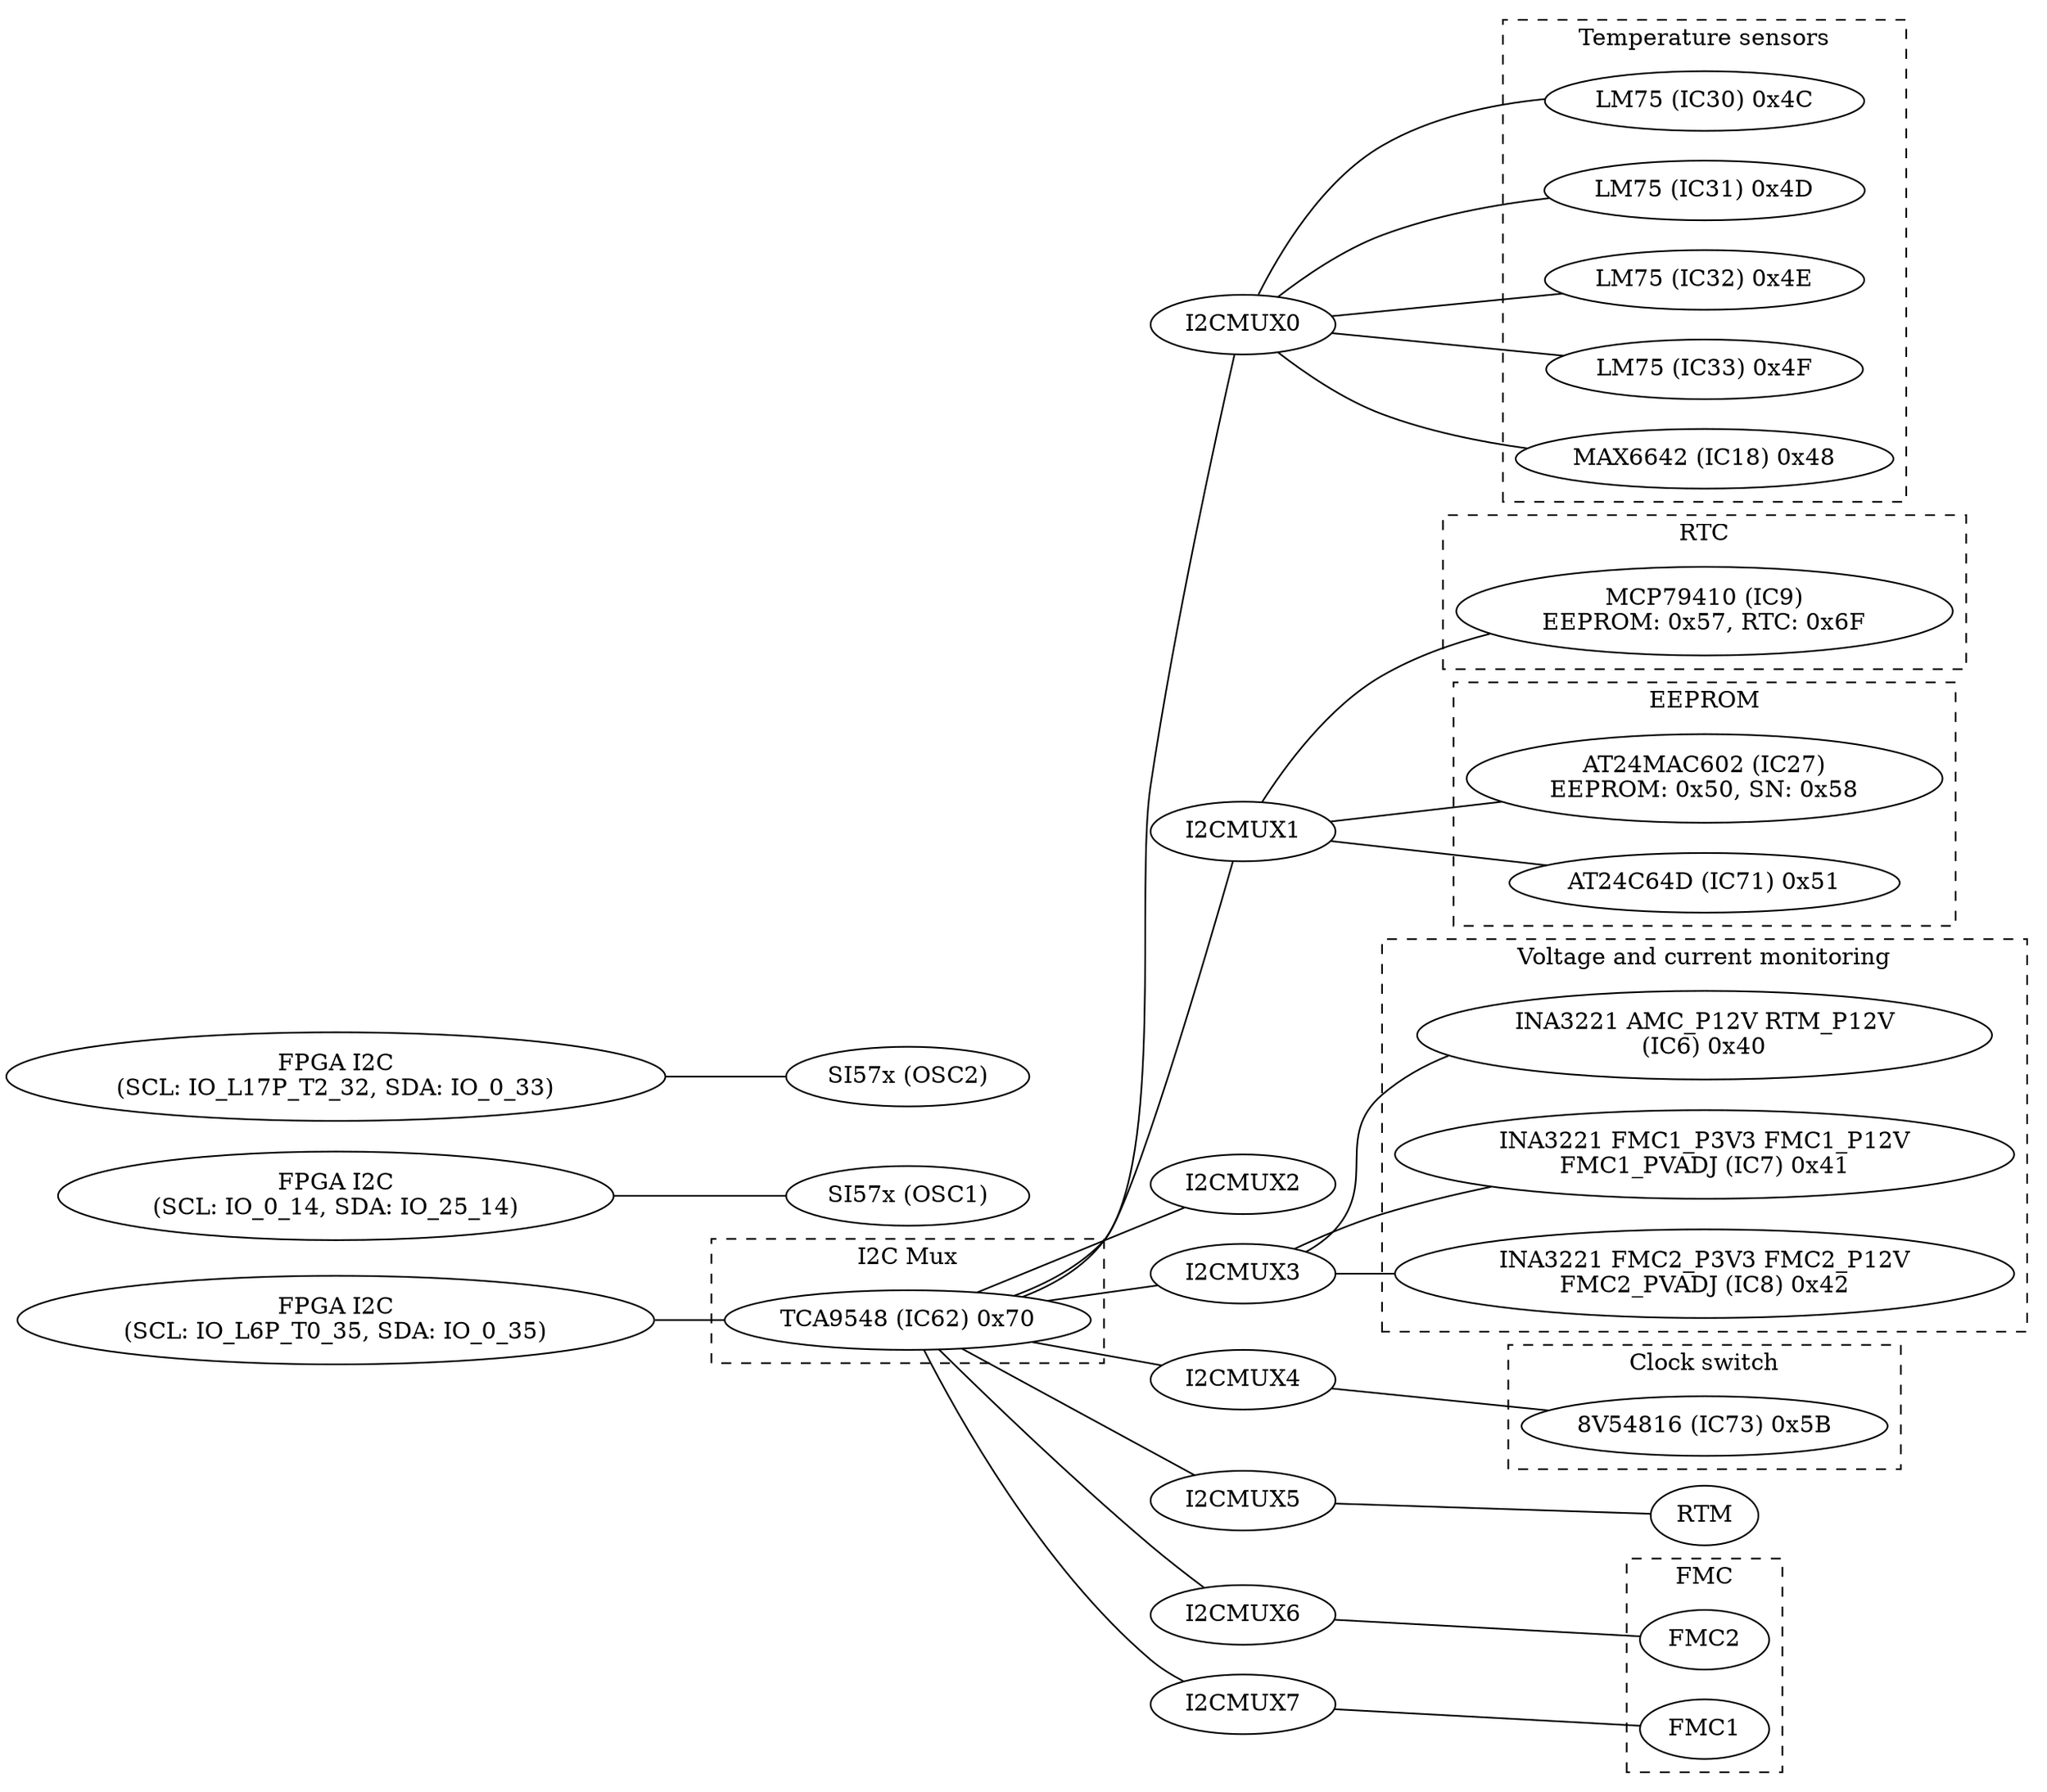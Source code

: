 graph afcv4_i2c_hieranchy {
    rankdir=LR
    FPGA_I2C0 [label="FPGA I2C\n(SCL: IO_L6P_T0_35, SDA: IO_0_35)"]
    FPGA_I2C1 [label="FPGA I2C\n(SCL: IO_0_14, SDA: IO_25_14)"]
    FPGA_I2C2 [label="FPGA I2C\n(SCL: IO_L17P_T2_32, SDA: IO_0_33)"]
    I2CMUX0 [label="I2CMUX0"]
    I2CMUX1 [label="I2CMUX1"]
    I2CMUX2 [label="I2CMUX2"]
    I2CMUX3 [label="I2CMUX3"]
    I2CMUX4 [label="I2CMUX4"]
    I2CMUX5 [label="I2CMUX5"]
    I2CMUX6 [label="I2CMUX6"]
    I2CMUX7 [label="I2CMUX7"]

    subgraph cluster_i2c_mux {
        label = "I2C Mux"
        style = dashed
        IC62 [label="TCA9548 (IC62) 0x70"]
    }

    subgraph cluster_temp_sensors {
        label = "Temperature sensors"
        style = dashed
        IC30 [label="LM75 (IC30) 0x4C"]
        IC31 [label="LM75 (IC31) 0x4D"]
        IC32 [label="LM75 (IC32) 0x4E"]
        IC33 [label="LM75 (IC33) 0x4F"]
        IC18 [label="MAX6642 (IC18) 0x48"]
    }

    subgraph cluster_rtc {
        label = "RTC"
        style = dashed
        IC9 [label="MCP79410 (IC9)\nEEPROM: 0x57, RTC: 0x6F"]
    }

    subgraph cluster_eeprom {
        label = "EEPROM"
        style = dashed
        IC27 [label="AT24MAC602 (IC27)\nEEPROM: 0x50, SN: 0x58"]
        IC71 [label="AT24C64D (IC71) 0x51"]
    }

    subgraph cluster_vol_cur_monitor {
        label = "Voltage and current monitoring"
        style = dashed
        IC6 [label="INA3221 AMC_P12V RTM_P12V\n(IC6) 0x40"]
        IC7 [label="INA3221 FMC1_P3V3 FMC1_P12V\nFMC1_PVADJ (IC7) 0x41"]
        IC8 [label="INA3221 FMC2_P3V3 FMC2_P12V\nFMC2_PVADJ (IC8) 0x42"]
    }

    subgraph cluster_clk_sw {
        label = "Clock switch"
        style = dashed
        IC73 [label="8V54816 (IC73) 0x5B"]
    }

    RTM [label="RTM"]

    subgraph cluster_fmc {
        label = "FMC"
        style = dashed
        FMC2 [label="FMC2"]
        FMC1 [label="FMC1"]
    }

    OSC1 [label="SI57x (OSC1)"]
    OSC2 [label="SI57x (OSC2)"]

    FPGA_I2C0 -- IC62
    IC62 -- I2CMUX0
    IC62 -- I2CMUX1
    IC62 -- I2CMUX2
    IC62 -- I2CMUX3
    IC62 -- I2CMUX4
    IC62 -- I2CMUX5
    IC62 -- I2CMUX6
    IC62 -- I2CMUX7

    I2CMUX0 -- IC30
    I2CMUX0 -- IC31
    I2CMUX0 -- IC32
    I2CMUX0 -- IC33
    I2CMUX0 -- IC18

    I2CMUX1 -- IC9
    I2CMUX1 -- IC27
    I2CMUX1 -- IC71

    I2CMUX3 -- IC6
    I2CMUX3 -- IC7
    I2CMUX3 -- IC8

    I2CMUX4 -- IC73

    I2CMUX5 -- RTM

    I2CMUX6 -- FMC2

    I2CMUX7 -- FMC1

    FPGA_I2C1 -- OSC1
    FPGA_I2C2 -- OSC2
}
